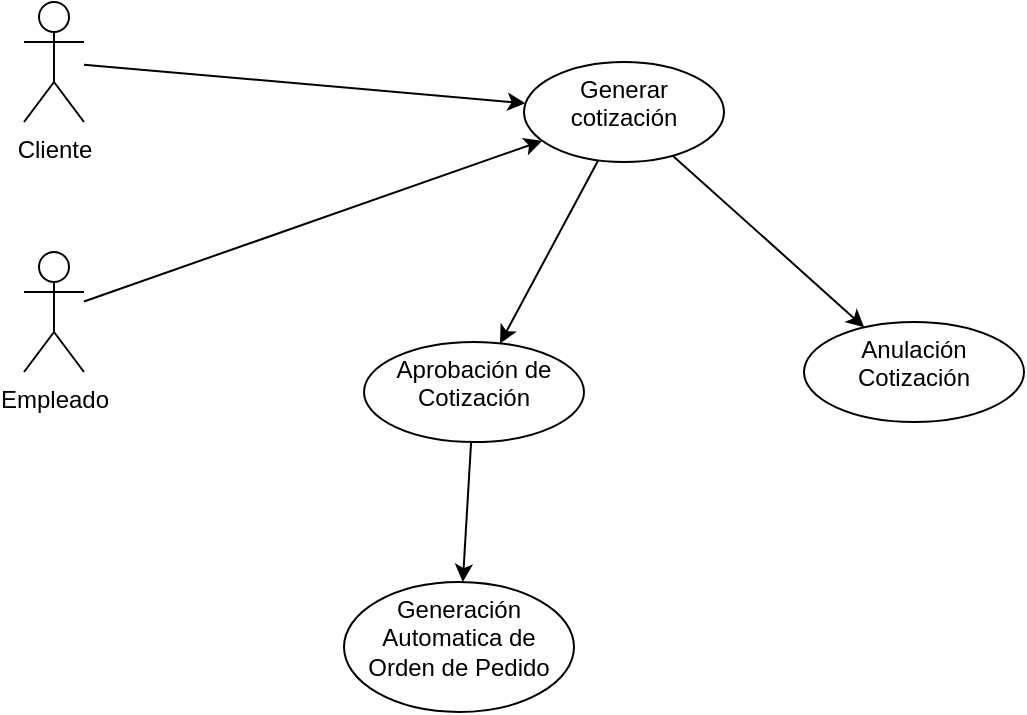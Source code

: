 <mxfile>
    <diagram id="7IWHEMd7J5xUlbh6FxPV" name="Page-1">
        <mxGraphModel dx="872" dy="660" grid="1" gridSize="10" guides="1" tooltips="1" connect="1" arrows="1" fold="1" page="1" pageScale="1" pageWidth="850" pageHeight="1100" math="0" shadow="0">
            <root>
                <mxCell id="0"/>
                <mxCell id="1" parent="0"/>
                <mxCell id="6" value="" style="edgeStyle=none;html=1;" parent="1" source="2" target="4" edge="1">
                    <mxGeometry relative="1" as="geometry"/>
                </mxCell>
                <mxCell id="2" value="Empleado" style="shape=umlActor;verticalLabelPosition=bottom;verticalAlign=top;html=1;outlineConnect=0;" parent="1" vertex="1">
                    <mxGeometry x="90" y="215" width="30" height="60" as="geometry"/>
                </mxCell>
                <mxCell id="5" value="" style="edgeStyle=none;html=1;" parent="1" source="3" target="4" edge="1">
                    <mxGeometry relative="1" as="geometry"/>
                </mxCell>
                <mxCell id="3" value="Cliente" style="shape=umlActor;verticalLabelPosition=bottom;verticalAlign=top;html=1;outlineConnect=0;" parent="1" vertex="1">
                    <mxGeometry x="90" y="90" width="30" height="60" as="geometry"/>
                </mxCell>
                <mxCell id="8" value="" style="edgeStyle=none;html=1;" parent="1" source="4" target="7" edge="1">
                    <mxGeometry relative="1" as="geometry"/>
                </mxCell>
                <mxCell id="12" value="" style="edgeStyle=none;html=1;" parent="1" source="4" target="11" edge="1">
                    <mxGeometry relative="1" as="geometry"/>
                </mxCell>
                <mxCell id="4" value="Generar cotización" style="ellipse;whiteSpace=wrap;html=1;verticalAlign=top;" parent="1" vertex="1">
                    <mxGeometry x="340" y="120" width="100" height="50" as="geometry"/>
                </mxCell>
                <mxCell id="14" value="" style="edgeStyle=none;html=1;" parent="1" source="7" target="13" edge="1">
                    <mxGeometry relative="1" as="geometry"/>
                </mxCell>
                <mxCell id="7" value="Aprobación de Cotización" style="ellipse;whiteSpace=wrap;html=1;verticalAlign=top;" parent="1" vertex="1">
                    <mxGeometry x="260" y="260" width="110" height="50" as="geometry"/>
                </mxCell>
                <mxCell id="11" value="Anulación Cotización" style="ellipse;whiteSpace=wrap;html=1;verticalAlign=top;" parent="1" vertex="1">
                    <mxGeometry x="480" y="250" width="110" height="50" as="geometry"/>
                </mxCell>
                <mxCell id="13" value="Generación Automatica de Orden de Pedido" style="ellipse;whiteSpace=wrap;html=1;verticalAlign=top;" parent="1" vertex="1">
                    <mxGeometry x="250" y="380" width="115" height="65" as="geometry"/>
                </mxCell>
            </root>
        </mxGraphModel>
    </diagram>
</mxfile>